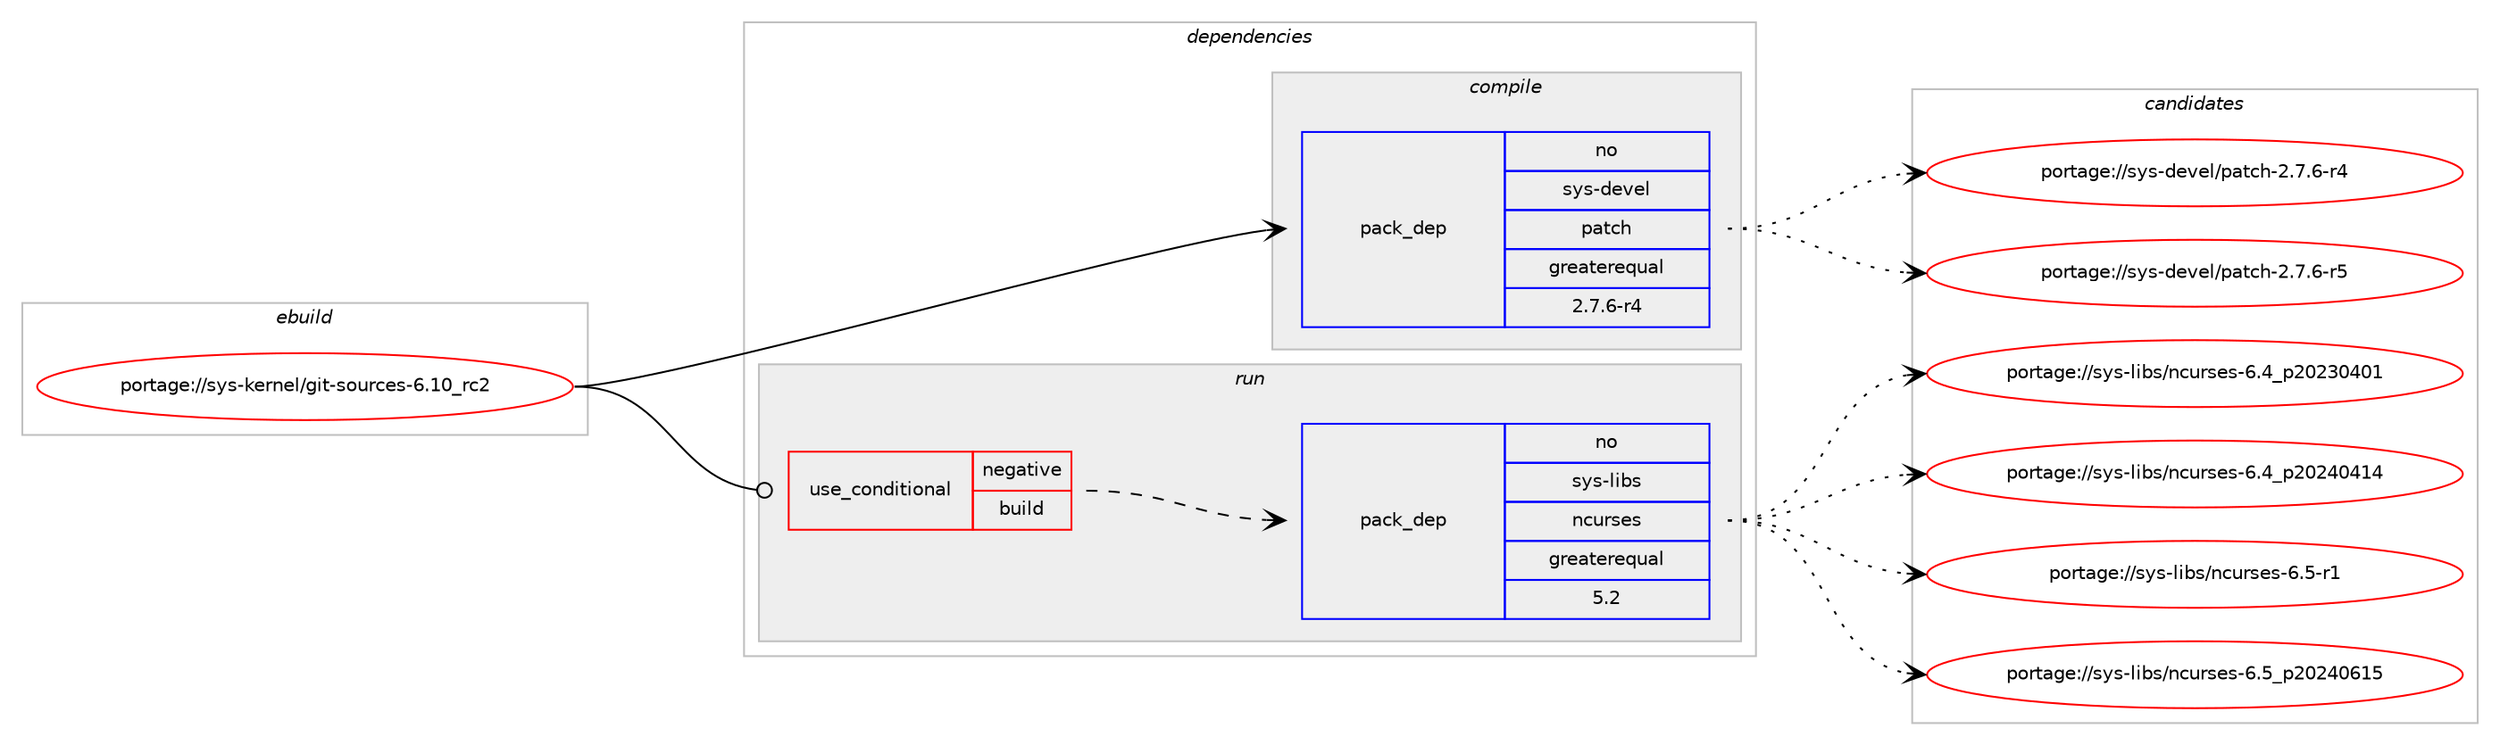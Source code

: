 digraph prolog {

# *************
# Graph options
# *************

newrank=true;
concentrate=true;
compound=true;
graph [rankdir=LR,fontname=Helvetica,fontsize=10,ranksep=1.5];#, ranksep=2.5, nodesep=0.2];
edge  [arrowhead=vee];
node  [fontname=Helvetica,fontsize=10];

# **********
# The ebuild
# **********

subgraph cluster_leftcol {
color=gray;
rank=same;
label=<<i>ebuild</i>>;
id [label="portage://sys-kernel/git-sources-6.10_rc2", color=red, width=4, href="../sys-kernel/git-sources-6.10_rc2.svg"];
}

# ****************
# The dependencies
# ****************

subgraph cluster_midcol {
color=gray;
label=<<i>dependencies</i>>;
subgraph cluster_compile {
fillcolor="#eeeeee";
style=filled;
label=<<i>compile</i>>;
subgraph pack102875 {
dependency219817 [label=<<TABLE BORDER="0" CELLBORDER="1" CELLSPACING="0" CELLPADDING="4" WIDTH="220"><TR><TD ROWSPAN="6" CELLPADDING="30">pack_dep</TD></TR><TR><TD WIDTH="110">no</TD></TR><TR><TD>sys-devel</TD></TR><TR><TD>patch</TD></TR><TR><TD>greaterequal</TD></TR><TR><TD>2.7.6-r4</TD></TR></TABLE>>, shape=none, color=blue];
}
id:e -> dependency219817:w [weight=20,style="solid",arrowhead="vee"];
}
subgraph cluster_compileandrun {
fillcolor="#eeeeee";
style=filled;
label=<<i>compile and run</i>>;
}
subgraph cluster_run {
fillcolor="#eeeeee";
style=filled;
label=<<i>run</i>>;
subgraph cond114031 {
dependency219818 [label=<<TABLE BORDER="0" CELLBORDER="1" CELLSPACING="0" CELLPADDING="4"><TR><TD ROWSPAN="3" CELLPADDING="10">use_conditional</TD></TR><TR><TD>negative</TD></TR><TR><TD>build</TD></TR></TABLE>>, shape=none, color=red];
# *** BEGIN UNKNOWN DEPENDENCY TYPE (TODO) ***
# dependency219818 -> package_dependency(portage://sys-kernel/git-sources-6.10_rc2,run,no,app-alternatives,cpio,none,[,,],[],[])
# *** END UNKNOWN DEPENDENCY TYPE (TODO) ***

# *** BEGIN UNKNOWN DEPENDENCY TYPE (TODO) ***
# dependency219818 -> package_dependency(portage://sys-kernel/git-sources-6.10_rc2,run,no,dev-lang,perl,none,[,,],[],[])
# *** END UNKNOWN DEPENDENCY TYPE (TODO) ***

# *** BEGIN UNKNOWN DEPENDENCY TYPE (TODO) ***
# dependency219818 -> package_dependency(portage://sys-kernel/git-sources-6.10_rc2,run,no,app-alternatives,bc,none,[,,],[],[])
# *** END UNKNOWN DEPENDENCY TYPE (TODO) ***

# *** BEGIN UNKNOWN DEPENDENCY TYPE (TODO) ***
# dependency219818 -> package_dependency(portage://sys-kernel/git-sources-6.10_rc2,run,no,dev-build,make,none,[,,],[],[])
# *** END UNKNOWN DEPENDENCY TYPE (TODO) ***

# *** BEGIN UNKNOWN DEPENDENCY TYPE (TODO) ***
# dependency219818 -> package_dependency(portage://sys-kernel/git-sources-6.10_rc2,run,no,sys-devel,bison,none,[,,],[],[])
# *** END UNKNOWN DEPENDENCY TYPE (TODO) ***

# *** BEGIN UNKNOWN DEPENDENCY TYPE (TODO) ***
# dependency219818 -> package_dependency(portage://sys-kernel/git-sources-6.10_rc2,run,no,sys-devel,flex,none,[,,],[],[])
# *** END UNKNOWN DEPENDENCY TYPE (TODO) ***

subgraph pack102876 {
dependency219819 [label=<<TABLE BORDER="0" CELLBORDER="1" CELLSPACING="0" CELLPADDING="4" WIDTH="220"><TR><TD ROWSPAN="6" CELLPADDING="30">pack_dep</TD></TR><TR><TD WIDTH="110">no</TD></TR><TR><TD>sys-libs</TD></TR><TR><TD>ncurses</TD></TR><TR><TD>greaterequal</TD></TR><TR><TD>5.2</TD></TR></TABLE>>, shape=none, color=blue];
}
dependency219818:e -> dependency219819:w [weight=20,style="dashed",arrowhead="vee"];
# *** BEGIN UNKNOWN DEPENDENCY TYPE (TODO) ***
# dependency219818 -> package_dependency(portage://sys-kernel/git-sources-6.10_rc2,run,no,virtual,libelf,none,[,,],[],[])
# *** END UNKNOWN DEPENDENCY TYPE (TODO) ***

# *** BEGIN UNKNOWN DEPENDENCY TYPE (TODO) ***
# dependency219818 -> package_dependency(portage://sys-kernel/git-sources-6.10_rc2,run,no,virtual,pkgconfig,none,[,,],[],[])
# *** END UNKNOWN DEPENDENCY TYPE (TODO) ***

}
id:e -> dependency219818:w [weight=20,style="solid",arrowhead="odot"];
}
}

# **************
# The candidates
# **************

subgraph cluster_choices {
rank=same;
color=gray;
label=<<i>candidates</i>>;

subgraph choice102875 {
color=black;
nodesep=1;
choice115121115451001011181011084711297116991044550465546544511452 [label="portage://sys-devel/patch-2.7.6-r4", color=red, width=4,href="../sys-devel/patch-2.7.6-r4.svg"];
choice115121115451001011181011084711297116991044550465546544511453 [label="portage://sys-devel/patch-2.7.6-r5", color=red, width=4,href="../sys-devel/patch-2.7.6-r5.svg"];
dependency219817:e -> choice115121115451001011181011084711297116991044550465546544511452:w [style=dotted,weight="100"];
dependency219817:e -> choice115121115451001011181011084711297116991044550465546544511453:w [style=dotted,weight="100"];
}
subgraph choice102876 {
color=black;
nodesep=1;
choice1151211154510810598115471109911711411510111545544652951125048505148524849 [label="portage://sys-libs/ncurses-6.4_p20230401", color=red, width=4,href="../sys-libs/ncurses-6.4_p20230401.svg"];
choice1151211154510810598115471109911711411510111545544652951125048505248524952 [label="portage://sys-libs/ncurses-6.4_p20240414", color=red, width=4,href="../sys-libs/ncurses-6.4_p20240414.svg"];
choice11512111545108105981154711099117114115101115455446534511449 [label="portage://sys-libs/ncurses-6.5-r1", color=red, width=4,href="../sys-libs/ncurses-6.5-r1.svg"];
choice1151211154510810598115471109911711411510111545544653951125048505248544953 [label="portage://sys-libs/ncurses-6.5_p20240615", color=red, width=4,href="../sys-libs/ncurses-6.5_p20240615.svg"];
dependency219819:e -> choice1151211154510810598115471109911711411510111545544652951125048505148524849:w [style=dotted,weight="100"];
dependency219819:e -> choice1151211154510810598115471109911711411510111545544652951125048505248524952:w [style=dotted,weight="100"];
dependency219819:e -> choice11512111545108105981154711099117114115101115455446534511449:w [style=dotted,weight="100"];
dependency219819:e -> choice1151211154510810598115471109911711411510111545544653951125048505248544953:w [style=dotted,weight="100"];
}
}

}
